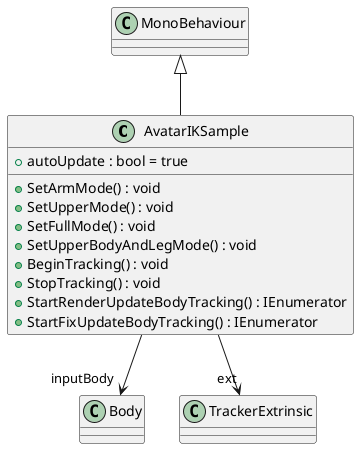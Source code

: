 @startuml
class AvatarIKSample {
    + autoUpdate : bool = true
    + SetArmMode() : void
    + SetUpperMode() : void
    + SetFullMode() : void
    + SetUpperBodyAndLegMode() : void
    + BeginTracking() : void
    + StopTracking() : void
    + StartRenderUpdateBodyTracking() : IEnumerator
    + StartFixUpdateBodyTracking() : IEnumerator
}
MonoBehaviour <|-- AvatarIKSample
AvatarIKSample --> "inputBody" Body
AvatarIKSample --> "ext" TrackerExtrinsic
@enduml
